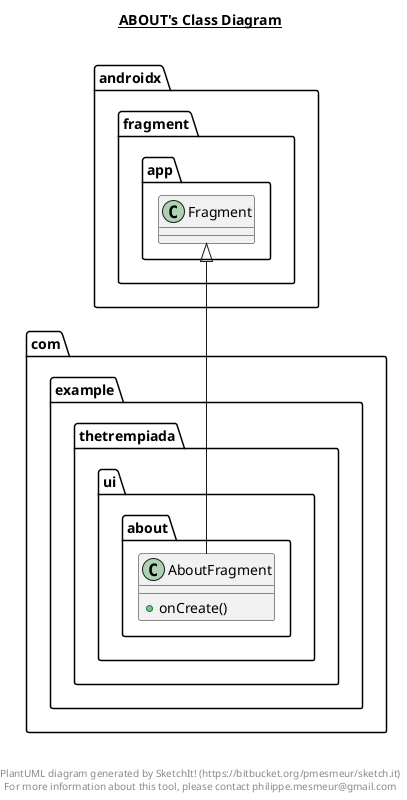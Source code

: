 @startuml

title __ABOUT's Class Diagram__\n

  namespace com.example.thetrempiada {
    namespace ui.about {
      class com.example.thetrempiada.ui.about.AboutFragment {
          + onCreate()
      }
    }
  }
  

  com.example.thetrempiada.ui.about.AboutFragment -up-|> androidx.fragment.app.Fragment


right footer


PlantUML diagram generated by SketchIt! (https://bitbucket.org/pmesmeur/sketch.it)
For more information about this tool, please contact philippe.mesmeur@gmail.com
endfooter

@enduml
